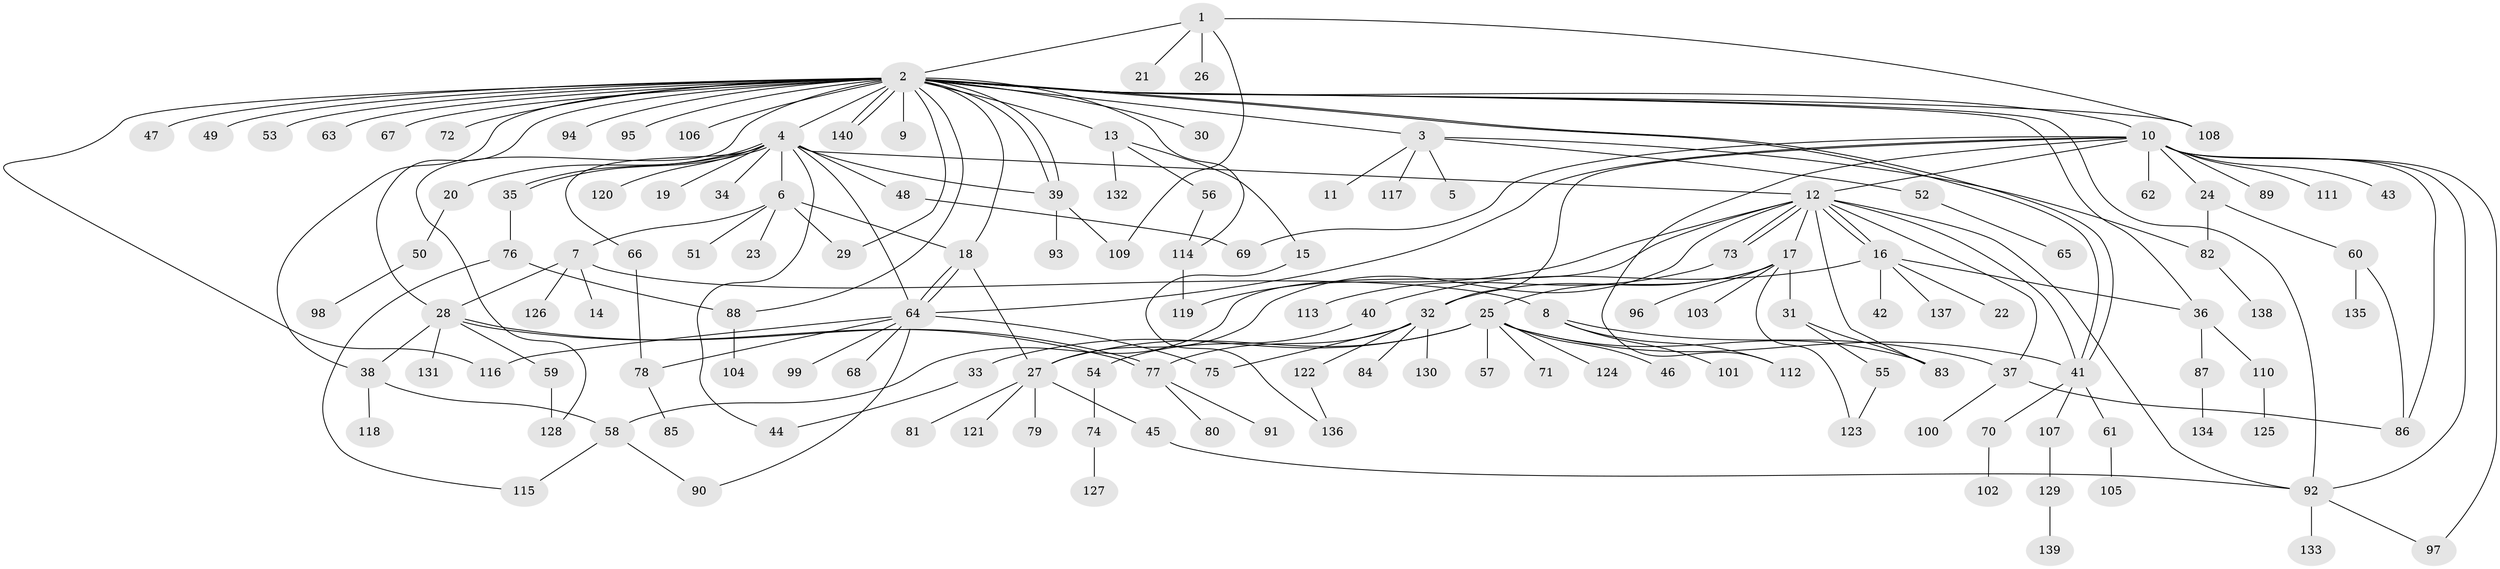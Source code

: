 // coarse degree distribution, {4: 0.06306306306306306, 33: 0.009009009009009009, 6: 0.009009009009009009, 13: 0.009009009009009009, 1: 0.5315315315315315, 9: 0.018018018018018018, 15: 0.009009009009009009, 12: 0.009009009009009009, 3: 0.05405405405405406, 2: 0.22522522522522523, 7: 0.02702702702702703, 11: 0.009009009009009009, 14: 0.009009009009009009, 5: 0.018018018018018018}
// Generated by graph-tools (version 1.1) at 2025/23/03/03/25 07:23:52]
// undirected, 140 vertices, 189 edges
graph export_dot {
graph [start="1"]
  node [color=gray90,style=filled];
  1;
  2;
  3;
  4;
  5;
  6;
  7;
  8;
  9;
  10;
  11;
  12;
  13;
  14;
  15;
  16;
  17;
  18;
  19;
  20;
  21;
  22;
  23;
  24;
  25;
  26;
  27;
  28;
  29;
  30;
  31;
  32;
  33;
  34;
  35;
  36;
  37;
  38;
  39;
  40;
  41;
  42;
  43;
  44;
  45;
  46;
  47;
  48;
  49;
  50;
  51;
  52;
  53;
  54;
  55;
  56;
  57;
  58;
  59;
  60;
  61;
  62;
  63;
  64;
  65;
  66;
  67;
  68;
  69;
  70;
  71;
  72;
  73;
  74;
  75;
  76;
  77;
  78;
  79;
  80;
  81;
  82;
  83;
  84;
  85;
  86;
  87;
  88;
  89;
  90;
  91;
  92;
  93;
  94;
  95;
  96;
  97;
  98;
  99;
  100;
  101;
  102;
  103;
  104;
  105;
  106;
  107;
  108;
  109;
  110;
  111;
  112;
  113;
  114;
  115;
  116;
  117;
  118;
  119;
  120;
  121;
  122;
  123;
  124;
  125;
  126;
  127;
  128;
  129;
  130;
  131;
  132;
  133;
  134;
  135;
  136;
  137;
  138;
  139;
  140;
  1 -- 2;
  1 -- 21;
  1 -- 26;
  1 -- 108;
  1 -- 109;
  2 -- 3;
  2 -- 4;
  2 -- 9;
  2 -- 10;
  2 -- 13;
  2 -- 18;
  2 -- 28;
  2 -- 29;
  2 -- 30;
  2 -- 36;
  2 -- 38;
  2 -- 39;
  2 -- 39;
  2 -- 41;
  2 -- 41;
  2 -- 47;
  2 -- 49;
  2 -- 53;
  2 -- 63;
  2 -- 67;
  2 -- 72;
  2 -- 88;
  2 -- 92;
  2 -- 94;
  2 -- 95;
  2 -- 106;
  2 -- 108;
  2 -- 114;
  2 -- 116;
  2 -- 128;
  2 -- 140;
  2 -- 140;
  3 -- 5;
  3 -- 11;
  3 -- 52;
  3 -- 82;
  3 -- 117;
  4 -- 6;
  4 -- 12;
  4 -- 19;
  4 -- 20;
  4 -- 34;
  4 -- 35;
  4 -- 35;
  4 -- 39;
  4 -- 44;
  4 -- 48;
  4 -- 64;
  4 -- 66;
  4 -- 120;
  6 -- 7;
  6 -- 18;
  6 -- 23;
  6 -- 29;
  6 -- 51;
  7 -- 8;
  7 -- 14;
  7 -- 28;
  7 -- 126;
  8 -- 37;
  8 -- 101;
  8 -- 112;
  10 -- 12;
  10 -- 24;
  10 -- 32;
  10 -- 43;
  10 -- 62;
  10 -- 64;
  10 -- 69;
  10 -- 86;
  10 -- 89;
  10 -- 92;
  10 -- 97;
  10 -- 111;
  10 -- 112;
  12 -- 16;
  12 -- 16;
  12 -- 17;
  12 -- 27;
  12 -- 37;
  12 -- 41;
  12 -- 58;
  12 -- 73;
  12 -- 73;
  12 -- 83;
  12 -- 92;
  12 -- 119;
  13 -- 15;
  13 -- 56;
  13 -- 132;
  15 -- 136;
  16 -- 22;
  16 -- 36;
  16 -- 40;
  16 -- 42;
  16 -- 137;
  17 -- 25;
  17 -- 31;
  17 -- 32;
  17 -- 96;
  17 -- 103;
  17 -- 123;
  18 -- 27;
  18 -- 64;
  18 -- 64;
  20 -- 50;
  24 -- 60;
  24 -- 82;
  25 -- 27;
  25 -- 33;
  25 -- 41;
  25 -- 46;
  25 -- 57;
  25 -- 71;
  25 -- 83;
  25 -- 124;
  27 -- 45;
  27 -- 79;
  27 -- 81;
  27 -- 121;
  28 -- 38;
  28 -- 59;
  28 -- 77;
  28 -- 77;
  28 -- 131;
  31 -- 55;
  31 -- 83;
  32 -- 75;
  32 -- 77;
  32 -- 84;
  32 -- 122;
  32 -- 130;
  33 -- 44;
  35 -- 76;
  36 -- 87;
  36 -- 110;
  37 -- 86;
  37 -- 100;
  38 -- 58;
  38 -- 118;
  39 -- 93;
  39 -- 109;
  40 -- 54;
  41 -- 61;
  41 -- 70;
  41 -- 107;
  45 -- 92;
  48 -- 69;
  50 -- 98;
  52 -- 65;
  54 -- 74;
  55 -- 123;
  56 -- 114;
  58 -- 90;
  58 -- 115;
  59 -- 128;
  60 -- 86;
  60 -- 135;
  61 -- 105;
  64 -- 68;
  64 -- 75;
  64 -- 78;
  64 -- 90;
  64 -- 99;
  64 -- 116;
  66 -- 78;
  70 -- 102;
  73 -- 113;
  74 -- 127;
  76 -- 88;
  76 -- 115;
  77 -- 80;
  77 -- 91;
  78 -- 85;
  82 -- 138;
  87 -- 134;
  88 -- 104;
  92 -- 97;
  92 -- 133;
  107 -- 129;
  110 -- 125;
  114 -- 119;
  122 -- 136;
  129 -- 139;
}
